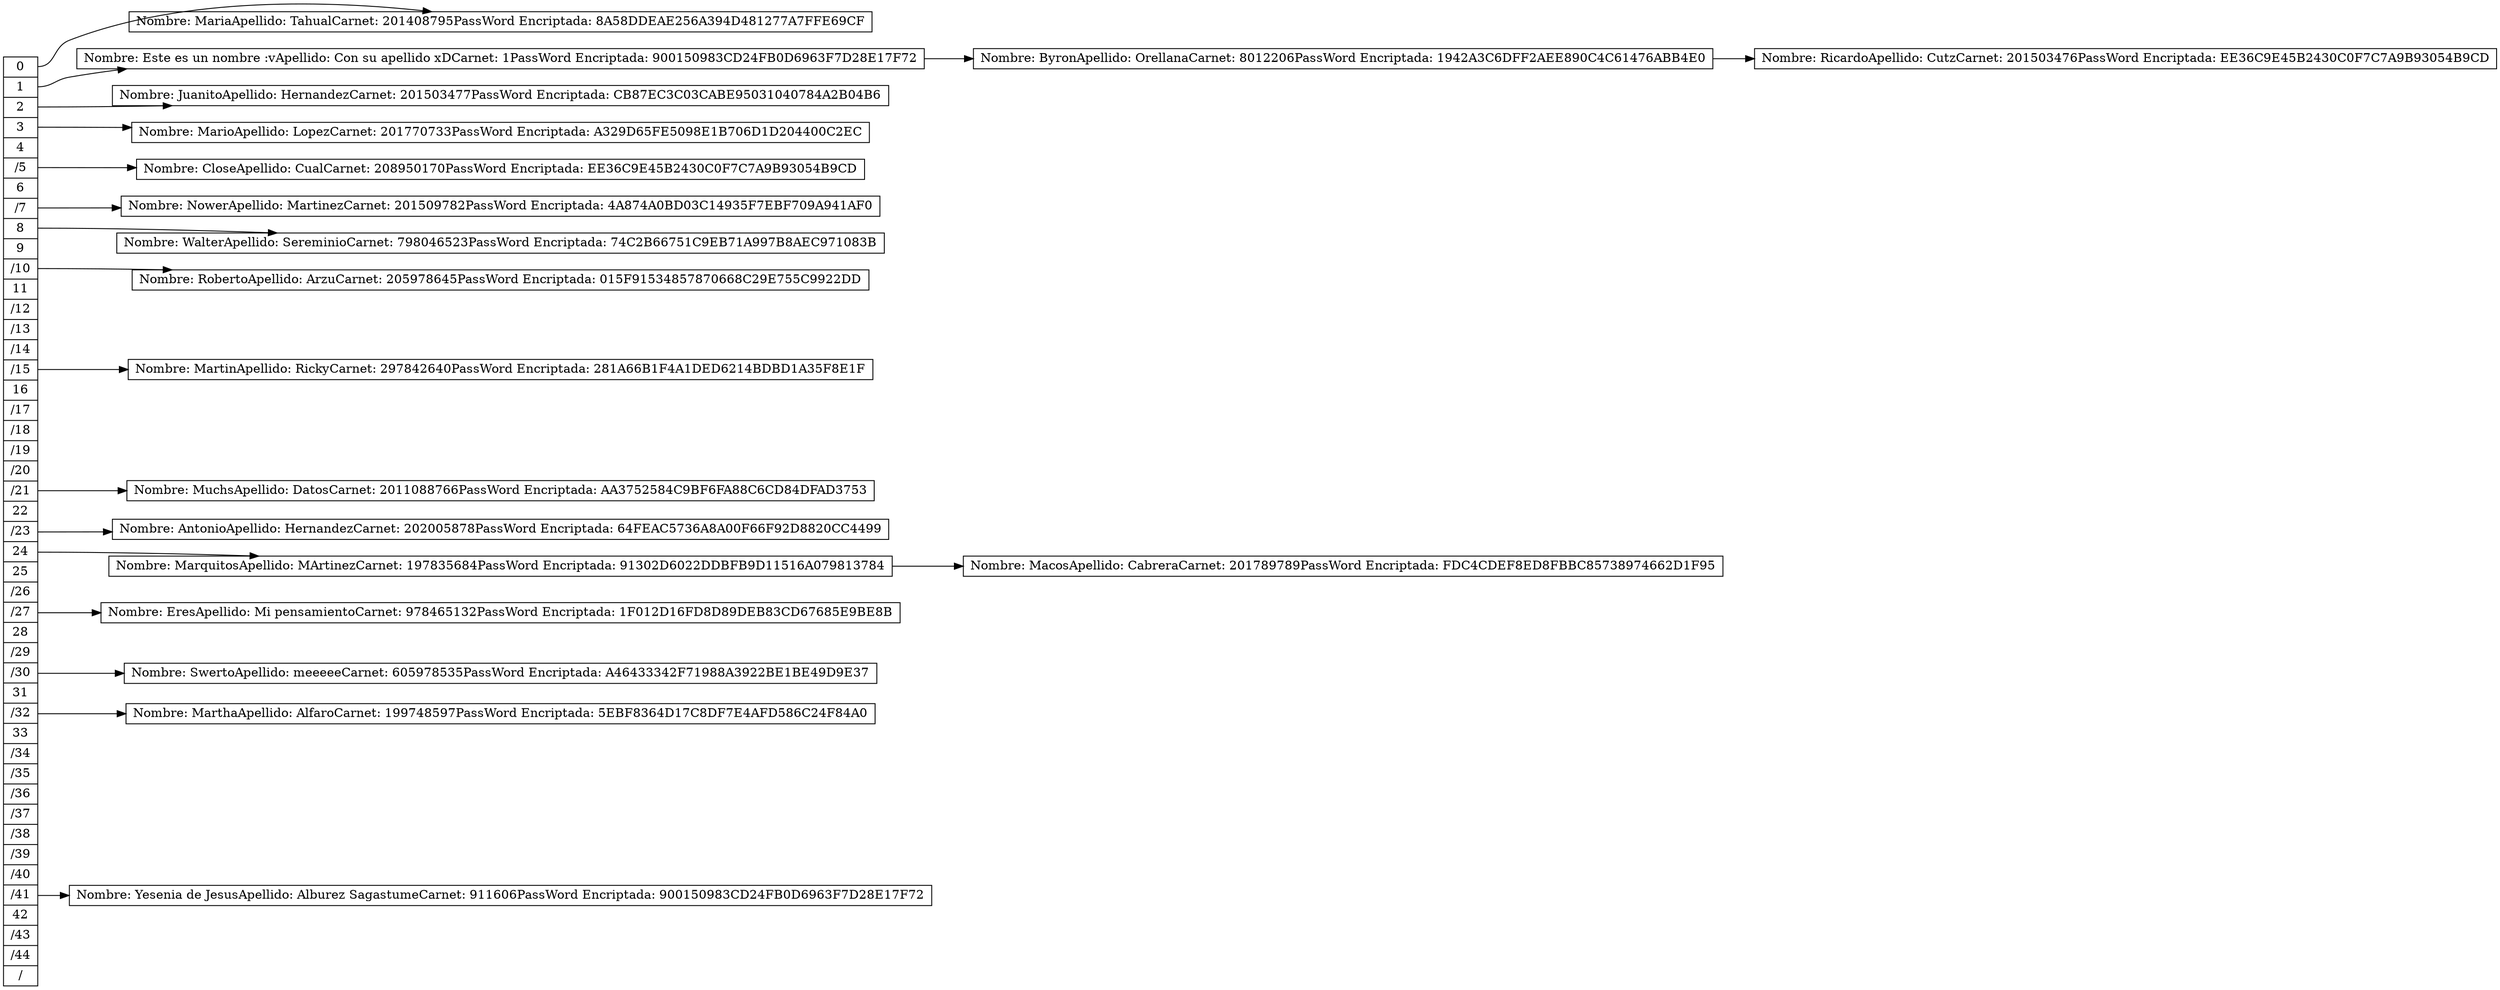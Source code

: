 digraph Hash{ 
 rankdir= LR
 node[shape=record, width= 0.1, height= 0.1];
Nodo2027469201[label="<P0>0|<P1>1|<P2>2|<P3>3|<P4>4|<P5>/5|<P6>6|<P7>/7|<P8>8|<P9>9|<P10>/10|<P11>11|<P12>/12|<P13>/13|<P14>/14|<P15>/15|<P16>16|<P17>/17|<P18>/18|<P19>/19|<P20>/20|<P21>/21|<P22>22|<P23>/23|<P24>24|<P25>25|<P26>/26|<P27>/27|<P28>28|<P29>/29|<P30>/30|<P31>31|<P32>/32|<P33>33|<P34>/34|<P35>/35|<P36>/36|<P37>/37|<P38>/38|<P39>/39|<P40>/40|<P41>/41|<P42>42|<P43>/43|<P44>/44|<P45>/"];
Nodo912049203[label=" Nombre: Maria
Apellido:  Tahual
Carnet: 201408795
PassWord Encriptada: 8A58DDEAE256A394D481277A7FFE69CF"];
Nodo2027469201:P0 ->Nodo912049203
Nodo1155767048[label=" Nombre: Este es un nombre :v
Apellido:  Con su apellido xD
Carnet: 1
PassWord Encriptada: 900150983CD24FB0D6963F7D28E17F72"];
Nodo1155767048->Nodo318099769
Nodo318099769[label=" Nombre: Byron
Apellido:  Orellana
Carnet: 8012206
PassWord Encriptada: 1942A3C6DFF2AEE890C4C61476ABB4E0"];
Nodo318099769->Nodo1739763005
Nodo1739763005[label=" Nombre: Ricardo
Apellido:  Cutz
Carnet: 201503476
PassWord Encriptada: EE36C9E45B2430C0F7C7A9B93054B9CD"];
Nodo2027469201:P1 ->Nodo1155767048
Nodo924815524[label=" Nombre: Juanito
Apellido:  Hernandez
Carnet: 201503477
PassWord Encriptada: CB87EC3C03CABE95031040784A2B04B6"];
Nodo2027469201:P2 ->Nodo924815524
Nodo1878816404[label=" Nombre: Mario
Apellido:  Lopez
Carnet: 201770733
PassWord Encriptada: A329D65FE5098E1B706D1D204400C2EC"];
Nodo2027469201:P3 ->Nodo1878816404
Nodo1396444747[label=" Nombre: Close
Apellido:  Cual
Carnet: 208950170
PassWord Encriptada: EE36C9E45B2430C0F7C7A9B93054B9CD"];
Nodo2027469201:P5 ->Nodo1396444747
Nodo563452500[label=" Nombre: Nower
Apellido:  Martinez
Carnet: 201509782
PassWord Encriptada: 4A874A0BD03C14935F7EBF709A941AF0"];
Nodo2027469201:P7 ->Nodo563452500
Nodo1791276146[label=" Nombre: Walter
Apellido:  Sereminio
Carnet: 798046523
PassWord Encriptada: 74C2B66751C9EB71A997B8AEC971083B"];
Nodo2027469201:P8 ->Nodo1791276146
Nodo1719678824[label=" Nombre: Roberto
Apellido:  Arzu
Carnet: 205978645
PassWord Encriptada: 015F91534857870668C29E755C9922DD"];
Nodo2027469201:P10 ->Nodo1719678824
Nodo1434268581[label=" Nombre: Martin
Apellido:  Ricky
Carnet: 297842640
PassWord Encriptada: 281A66B1F4A1DED6214BDBD1A35F8E1F"];
Nodo2027469201:P15 ->Nodo1434268581
Nodo1488405604[label=" Nombre: Muchs
Apellido:  Datos
Carnet: 2011088766
PassWord Encriptada: AA3752584C9BF6FA88C6CD84DFAD3753"];
Nodo2027469201:P21 ->Nodo1488405604
Nodo387914788[label=" Nombre: Antonio
Apellido:  Hernandez
Carnet: 202005878
PassWord Encriptada: 64FEAC5736A8A00F66F92D8820CC4499"];
Nodo2027469201:P23 ->Nodo387914788
Nodo1891848920[label=" Nombre: Marquitos
Apellido:  MArtinez
Carnet: 197835684
PassWord Encriptada: 91302D6022DDBFB9D11516A079813784"];
Nodo1891848920->Nodo1285535614
Nodo1285535614[label=" Nombre: Macos
Apellido:  Cabrera
Carnet: 201789789
PassWord Encriptada: FDC4CDEF8ED8FBBC85738974662D1F95"];
Nodo2027469201:P24 ->Nodo1891848920
Nodo778653421[label=" Nombre: Eres
Apellido:  Mi pensamiento
Carnet: 978465132
PassWord Encriptada: 1F012D16FD8D89DEB83CD67685E9BE8B"];
Nodo2027469201:P27 ->Nodo778653421
Nodo1098418488[label=" Nombre: Swerto
Apellido:  meeeee
Carnet: 605978535
PassWord Encriptada: A46433342F71988A3922BE1BE49D9E37"];
Nodo2027469201:P30 ->Nodo1098418488
Nodo734484061[label=" Nombre: Martha
Apellido:  Alfaro
Carnet: 199748597
PassWord Encriptada: 5EBF8364D17C8DF7E4AFD586C24F84A0"];
Nodo2027469201:P32 ->Nodo734484061
Nodo1760639999[label=" Nombre: Yesenia de Jesus
Apellido:  Alburez Sagastume
Carnet: 911606
PassWord Encriptada: 900150983CD24FB0D6963F7D28E17F72"];
Nodo2027469201:P41 ->Nodo1760639999

}

